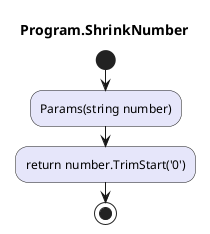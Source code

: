 @startuml Program.ShrinkNumber
title Program.ShrinkNumber
start
#Lavender:Params(string number);
#Lavender:return number.TrimStart('0');
stop
@enduml
